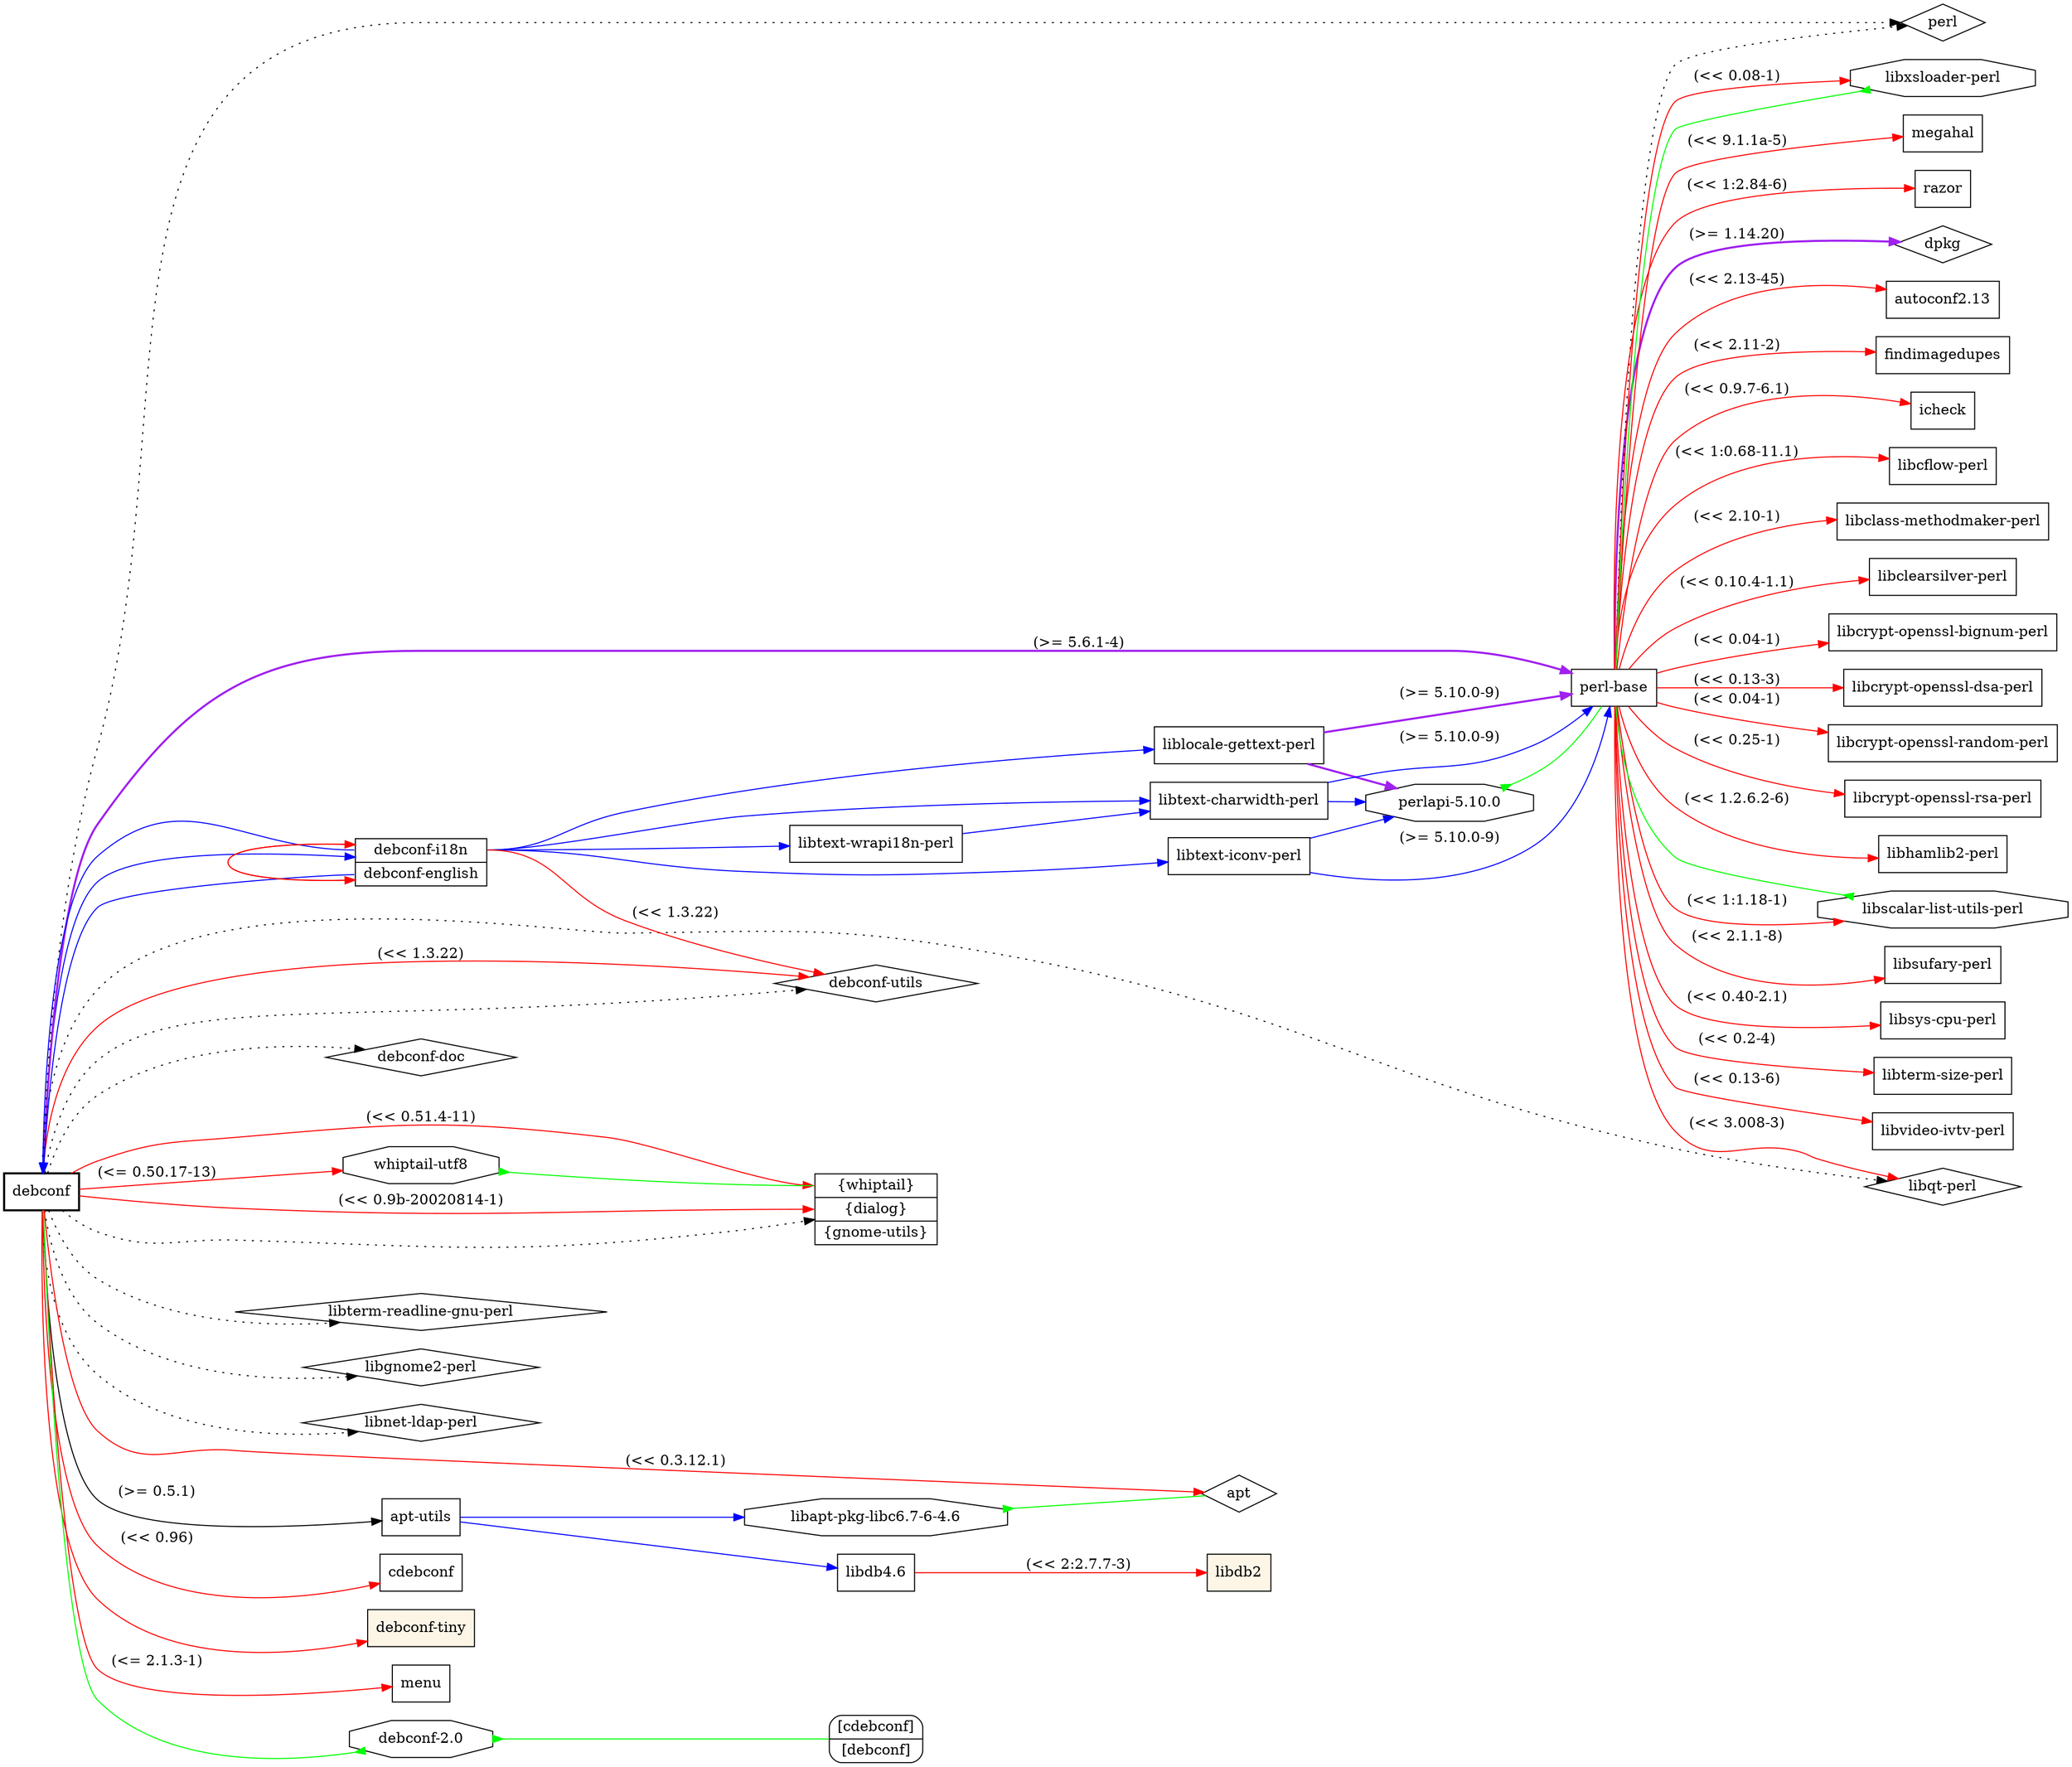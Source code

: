 digraph "debconf" {
	rankdir=LR;
	node [shape=box];
	"debconf" -> "alt1" [color=blue];
	"alt1":"debconf-i18n" -> "debconf" [color=blue];
	"alt1":"debconf-i18n" -> "liblocale-gettext-perl" [color=blue];
	"liblocale-gettext-perl" -> "perl-base" [color=purple,style=bold,label="(>= 5.10.0-9)"];
	"perl-base" -> "dpkg" [color=purple,style=bold,label="(>= 1.14.20)"];
	"perl-base" -> "perl" [style=dotted];
	"perl-base" -> "autoconf2.13" [color=red,label="(<< 2.13-45)"];
	"perl-base" -> "findimagedupes" [color=red,label="(<< 2.11-2)"];
	"perl-base" -> "icheck" [color=red,label="(<< 0.9.7-6.1)"];
	"perl-base" -> "libcflow-perl" [color=red,label="(<< 1:0.68-11.1)"];
	"perl-base" -> "libclass-methodmaker-perl" [color=red,label="(<< 2.10-1)"];
	"perl-base" -> "libclearsilver-perl" [color=red,label="(<< 0.10.4-1.1)"];
	"perl-base" -> "libcrypt-openssl-bignum-perl" [color=red,label="(<< 0.04-1)"];
	"perl-base" -> "libcrypt-openssl-dsa-perl" [color=red,label="(<< 0.13-3)"];
	"perl-base" -> "libcrypt-openssl-random-perl" [color=red,label="(<< 0.04-1)"];
	"perl-base" -> "libcrypt-openssl-rsa-perl" [color=red,label="(<< 0.25-1)"];
	"perl-base" -> "libhamlib2-perl" [color=red,label="(<< 1.2.6.2-6)"];
	"perl-base" -> "libqt-perl" [color=red,label="(<< 3.008-3)"];
	"perl-base" -> "libscalar-list-utils-perl" [color=red,label="(<< 1:1.18-1)"];
	"perl-base" -> "libsufary-perl" [color=red,label="(<< 2.1.1-8)"];
	"perl-base" -> "libsys-cpu-perl" [color=red,label="(<< 0.40-2.1)"];
	"perl-base" -> "libterm-size-perl" [color=red,label="(<< 0.2-4)"];
	"perl-base" -> "libvideo-ivtv-perl" [color=red,label="(<< 0.13-6)"];
	"perl-base" -> "libxsloader-perl" [color=red,label="(<< 0.08-1)"];
	"perl-base" -> "megahal" [color=red,label="(<< 9.1.1a-5)"];
	"perl-base" -> "razor" [color=red,label="(<< 1:2.84-6)"];
	"liblocale-gettext-perl" -> "perlapi-5.10.0" [color=purple,style=bold];
	"perlapi-5.10.0" -> "perl-base" [dir=back,arrowtail=inv,color=green];
	"perlapi-5.10.0" [shape=octagon];
	"alt1":"debconf-i18n" -> "libtext-iconv-perl" [color=blue];
	"libtext-iconv-perl" -> "perl-base" [color=blue,label="(>= 5.10.0-9)"];
	"libtext-iconv-perl" -> "perlapi-5.10.0" [color=blue];
	"alt1":"debconf-i18n" -> "libtext-wrapi18n-perl" [color=blue];
	"libtext-wrapi18n-perl" -> "libtext-charwidth-perl" [color=blue];
	"libtext-charwidth-perl" -> "perl-base" [color=blue,label="(>= 5.10.0-9)"];
	"libtext-charwidth-perl" -> "perlapi-5.10.0" [color=blue];
	"alt1":"debconf-i18n" -> "libtext-charwidth-perl" [color=blue];
	"alt1":"debconf-i18n" -> "alt1":"debconf-english" [color=red];
	"alt1":"debconf-i18n" -> "debconf-utils" [color=red,label="(<< 1.3.22)"];
	"alt1":"debconf-english" -> "debconf" [color=blue];
	"alt1":"debconf-english" -> "alt1":"debconf-i18n" [color=red];
	"debconf" -> "perl-base" [color=purple,style=bold,label="(>= 5.6.1-4)"];
	"debconf" -> "debconf-doc" [style=dotted];
	"debconf" -> "debconf-utils" [style=dotted];
	"debconf" -> "alt2" [style=dotted];
	"debconf" -> "libterm-readline-gnu-perl" [style=dotted];
	"debconf" -> "libgnome2-perl" [style=dotted];
	"debconf" -> "libqt-perl" [style=dotted];
	"debconf" -> "libnet-ldap-perl" [style=dotted];
	"debconf" -> "perl" [style=dotted];
	"debconf" -> "apt-utils" [label="(>= 0.5.1)"];
	"apt-utils" -> "libapt-pkg-libc6.7-6-4.6" [color=blue];
	"libapt-pkg-libc6.7-6-4.6" -> "apt" [dir=back,arrowtail=inv,color=green];
	"libapt-pkg-libc6.7-6-4.6" [shape=octagon];
	"apt-utils" -> "libdb4.6" [color=blue];
	"libdb4.6" -> "libdb2" [color=red,label="(<< 2:2.7.7-3)"];
	"debconf" -> "apt" [color=red,label="(<< 0.3.12.1)"];
	"debconf" -> "cdebconf" [color=red,label="(<< 0.96)"];
	"debconf" -> "debconf-tiny" [color=red];
	"debconf" -> "debconf-utils" [color=red,label="(<< 1.3.22)"];
	"debconf" -> "alt2":"dialog" [color=red,label="(<< 0.9b-20020814-1)"];
	"debconf" -> "menu" [color=red,label="(<= 2.1.3-1)"];
	"debconf" -> "alt2":"whiptail" [color=red,label="(<< 0.51.4-11)"];
	"debconf" -> "whiptail-utf8" [color=red,label="(<= 0.50.17-13)"];
	"debconf" -> "debconf-2.0" [arrowhead=inv,color=green];
	"debconf-2.0" -> virt1 [dir=back,arrowtail=inv,color=green];
	"debconf-2.0" [shape=octagon];
	"debconf" [style="setlinewidth(2)"]
	"debconf-tiny" [style=filled,fillcolor=oldlace];
	"libdb2" [style=filled,fillcolor=oldlace];
	"libscalar-list-utils-perl" -> "perl-base" [dir=back,arrowtail=inv,color=green];
	"libscalar-list-utils-perl" [shape=octagon];
	"libxsloader-perl" -> "perl-base" [dir=back,arrowtail=inv,color=green];
	"libxsloader-perl" [shape=octagon];
	"whiptail-utf8" -> "alt2":"whiptail" [dir=back,arrowtail=inv,color=green];
	"whiptail-utf8" [shape=octagon];
	alt1 [
		shape = "record"
		label = "<debconf-i18n> debconf-i18n | <debconf-english> debconf-english"
	]
	alt2 [
		shape = "record"
		label = "<whiptail> \{whiptail\} | <dialog> \{dialog\} | <gnome-utils> \{gnome-utils\}"
	]
	virt1 [
		shape = "record"
		style = "rounded"
		label = "<cdebconf> [cdebconf] | <debconf> [debconf]"
	]
	"apt" [shape=diamond];
	"debconf-doc" [shape=diamond];
	"debconf-utils" [shape=diamond];
	"dpkg" [shape=diamond];
	"libgnome2-perl" [shape=diamond];
	"libnet-ldap-perl" [shape=diamond];
	"libqt-perl" [shape=diamond];
	"libterm-readline-gnu-perl" [shape=diamond];
	"perl" [shape=diamond];
}
// Excluded dependencies:
// libc6 libgcc1 libstdc++6
